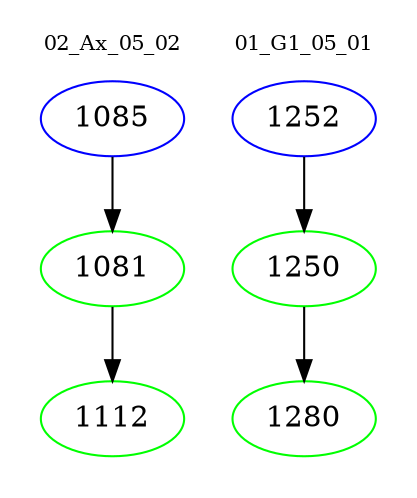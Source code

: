 digraph{
subgraph cluster_0 {
color = white
label = "02_Ax_05_02";
fontsize=10;
T0_1085 [label="1085", color="blue"]
T0_1085 -> T0_1081 [color="black"]
T0_1081 [label="1081", color="green"]
T0_1081 -> T0_1112 [color="black"]
T0_1112 [label="1112", color="green"]
}
subgraph cluster_1 {
color = white
label = "01_G1_05_01";
fontsize=10;
T1_1252 [label="1252", color="blue"]
T1_1252 -> T1_1250 [color="black"]
T1_1250 [label="1250", color="green"]
T1_1250 -> T1_1280 [color="black"]
T1_1280 [label="1280", color="green"]
}
}

